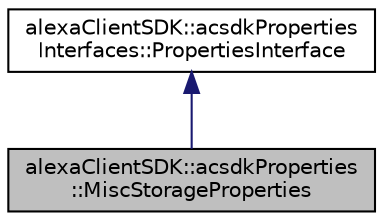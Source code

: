 digraph "alexaClientSDK::acsdkProperties::MiscStorageProperties"
{
  edge [fontname="Helvetica",fontsize="10",labelfontname="Helvetica",labelfontsize="10"];
  node [fontname="Helvetica",fontsize="10",shape=record];
  Node0 [label="alexaClientSDK::acsdkProperties\l::MiscStorageProperties",height=0.2,width=0.4,color="black", fillcolor="grey75", style="filled", fontcolor="black"];
  Node1 -> Node0 [dir="back",color="midnightblue",fontsize="10",style="solid",fontname="Helvetica"];
  Node1 [label="alexaClientSDK::acsdkProperties\lInterfaces::PropertiesInterface",height=0.2,width=0.4,color="black", fillcolor="white", style="filled",URL="$classalexa_client_s_d_k_1_1acsdk_properties_interfaces_1_1_properties_interface.html",tooltip="This class provides an interface to a simple key/value container. "];
}
